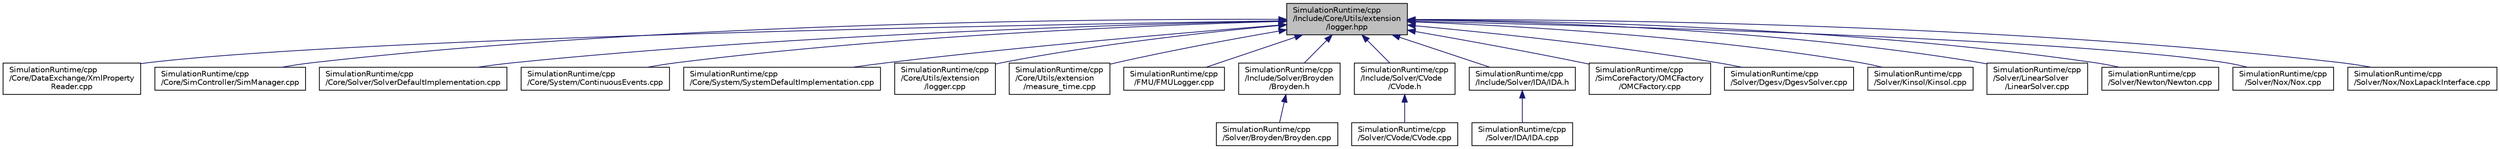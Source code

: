 digraph "SimulationRuntime/cpp/Include/Core/Utils/extension/logger.hpp"
{
  edge [fontname="Helvetica",fontsize="10",labelfontname="Helvetica",labelfontsize="10"];
  node [fontname="Helvetica",fontsize="10",shape=record];
  Node1 [label="SimulationRuntime/cpp\l/Include/Core/Utils/extension\l/logger.hpp",height=0.2,width=0.4,color="black", fillcolor="grey75", style="filled", fontcolor="black"];
  Node1 -> Node2 [dir="back",color="midnightblue",fontsize="10",style="solid",fontname="Helvetica"];
  Node2 [label="SimulationRuntime/cpp\l/Core/DataExchange/XmlProperty\lReader.cpp",height=0.2,width=0.4,color="black", fillcolor="white", style="filled",URL="$df/d56/_xml_property_reader_8cpp.html"];
  Node1 -> Node3 [dir="back",color="midnightblue",fontsize="10",style="solid",fontname="Helvetica"];
  Node3 [label="SimulationRuntime/cpp\l/Core/SimController/SimManager.cpp",height=0.2,width=0.4,color="black", fillcolor="white", style="filled",URL="$d0/d9a/_sim_manager_8cpp.html"];
  Node1 -> Node4 [dir="back",color="midnightblue",fontsize="10",style="solid",fontname="Helvetica"];
  Node4 [label="SimulationRuntime/cpp\l/Core/Solver/SolverDefaultImplementation.cpp",height=0.2,width=0.4,color="black", fillcolor="white", style="filled",URL="$d0/d54/_solver_default_implementation_8cpp.html"];
  Node1 -> Node5 [dir="back",color="midnightblue",fontsize="10",style="solid",fontname="Helvetica"];
  Node5 [label="SimulationRuntime/cpp\l/Core/System/ContinuousEvents.cpp",height=0.2,width=0.4,color="black", fillcolor="white", style="filled",URL="$d1/d65/_continuous_events_8cpp.html"];
  Node1 -> Node6 [dir="back",color="midnightblue",fontsize="10",style="solid",fontname="Helvetica"];
  Node6 [label="SimulationRuntime/cpp\l/Core/System/SystemDefaultImplementation.cpp",height=0.2,width=0.4,color="black", fillcolor="white", style="filled",URL="$d3/dc7/_system_default_implementation_8cpp.html"];
  Node1 -> Node7 [dir="back",color="midnightblue",fontsize="10",style="solid",fontname="Helvetica"];
  Node7 [label="SimulationRuntime/cpp\l/Core/Utils/extension\l/logger.cpp",height=0.2,width=0.4,color="black", fillcolor="white", style="filled",URL="$d3/d30/logger_8cpp.html"];
  Node1 -> Node8 [dir="back",color="midnightblue",fontsize="10",style="solid",fontname="Helvetica"];
  Node8 [label="SimulationRuntime/cpp\l/Core/Utils/extension\l/measure_time.cpp",height=0.2,width=0.4,color="black", fillcolor="white", style="filled",URL="$da/d7a/measure__time_8cpp.html"];
  Node1 -> Node9 [dir="back",color="midnightblue",fontsize="10",style="solid",fontname="Helvetica"];
  Node9 [label="SimulationRuntime/cpp\l/FMU/FMULogger.cpp",height=0.2,width=0.4,color="black", fillcolor="white", style="filled",URL="$d8/dfd/_f_m_u_logger_8cpp.html"];
  Node1 -> Node10 [dir="back",color="midnightblue",fontsize="10",style="solid",fontname="Helvetica"];
  Node10 [label="SimulationRuntime/cpp\l/Include/Solver/Broyden\l/Broyden.h",height=0.2,width=0.4,color="black", fillcolor="white", style="filled",URL="$d0/daf/_broyden_8h.html"];
  Node10 -> Node11 [dir="back",color="midnightblue",fontsize="10",style="solid",fontname="Helvetica"];
  Node11 [label="SimulationRuntime/cpp\l/Solver/Broyden/Broyden.cpp",height=0.2,width=0.4,color="black", fillcolor="white", style="filled",URL="$d4/df7/_broyden_8cpp.html"];
  Node1 -> Node12 [dir="back",color="midnightblue",fontsize="10",style="solid",fontname="Helvetica"];
  Node12 [label="SimulationRuntime/cpp\l/Include/Solver/CVode\l/CVode.h",height=0.2,width=0.4,color="black", fillcolor="white", style="filled",URL="$d5/d98/_simulation_runtime_2cpp_2_include_2_solver_2_c_vode_2cvode_8h.html"];
  Node12 -> Node13 [dir="back",color="midnightblue",fontsize="10",style="solid",fontname="Helvetica"];
  Node13 [label="SimulationRuntime/cpp\l/Solver/CVode/CVode.cpp",height=0.2,width=0.4,color="black", fillcolor="white", style="filled",URL="$d1/d14/_c_vode_8cpp.html"];
  Node1 -> Node14 [dir="back",color="midnightblue",fontsize="10",style="solid",fontname="Helvetica"];
  Node14 [label="SimulationRuntime/cpp\l/Include/Solver/IDA/IDA.h",height=0.2,width=0.4,color="black", fillcolor="white", style="filled",URL="$d6/d3a/_simulation_runtime_2cpp_2_include_2_solver_2_i_d_a_2ida_8h.html"];
  Node14 -> Node15 [dir="back",color="midnightblue",fontsize="10",style="solid",fontname="Helvetica"];
  Node15 [label="SimulationRuntime/cpp\l/Solver/IDA/IDA.cpp",height=0.2,width=0.4,color="black", fillcolor="white", style="filled",URL="$d7/d7a/_i_d_a_8cpp.html"];
  Node1 -> Node16 [dir="back",color="midnightblue",fontsize="10",style="solid",fontname="Helvetica"];
  Node16 [label="SimulationRuntime/cpp\l/SimCoreFactory/OMCFactory\l/OMCFactory.cpp",height=0.2,width=0.4,color="black", fillcolor="white", style="filled",URL="$d3/da3/_o_m_c_factory_8cpp.html"];
  Node1 -> Node17 [dir="back",color="midnightblue",fontsize="10",style="solid",fontname="Helvetica"];
  Node17 [label="SimulationRuntime/cpp\l/Solver/Dgesv/DgesvSolver.cpp",height=0.2,width=0.4,color="black", fillcolor="white", style="filled",URL="$d9/df7/_dgesv_solver_8cpp.html"];
  Node1 -> Node18 [dir="back",color="midnightblue",fontsize="10",style="solid",fontname="Helvetica"];
  Node18 [label="SimulationRuntime/cpp\l/Solver/Kinsol/Kinsol.cpp",height=0.2,width=0.4,color="black", fillcolor="white", style="filled",URL="$d9/d15/_kinsol_8cpp.html"];
  Node1 -> Node19 [dir="back",color="midnightblue",fontsize="10",style="solid",fontname="Helvetica"];
  Node19 [label="SimulationRuntime/cpp\l/Solver/LinearSolver\l/LinearSolver.cpp",height=0.2,width=0.4,color="black", fillcolor="white", style="filled",URL="$da/dce/_linear_solver_8cpp.html"];
  Node1 -> Node20 [dir="back",color="midnightblue",fontsize="10",style="solid",fontname="Helvetica"];
  Node20 [label="SimulationRuntime/cpp\l/Solver/Newton/Newton.cpp",height=0.2,width=0.4,color="black", fillcolor="white", style="filled",URL="$d4/d1f/_newton_8cpp.html"];
  Node1 -> Node21 [dir="back",color="midnightblue",fontsize="10",style="solid",fontname="Helvetica"];
  Node21 [label="SimulationRuntime/cpp\l/Solver/Nox/Nox.cpp",height=0.2,width=0.4,color="black", fillcolor="white", style="filled",URL="$dd/dc1/_nox_8cpp.html"];
  Node1 -> Node22 [dir="back",color="midnightblue",fontsize="10",style="solid",fontname="Helvetica"];
  Node22 [label="SimulationRuntime/cpp\l/Solver/Nox/NoxLapackInterface.cpp",height=0.2,width=0.4,color="black", fillcolor="white", style="filled",URL="$dc/da0/_nox_lapack_interface_8cpp.html"];
}
